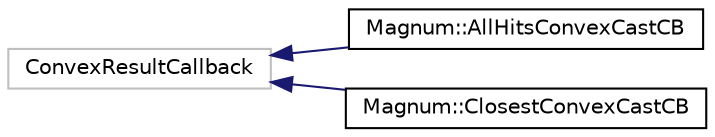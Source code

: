 digraph "圖形化之類別階層"
{
  edge [fontname="Helvetica",fontsize="10",labelfontname="Helvetica",labelfontsize="10"];
  node [fontname="Helvetica",fontsize="10",shape=record];
  rankdir="LR";
  Node1 [label="ConvexResultCallback",height=0.2,width=0.4,color="grey75", fillcolor="white", style="filled"];
  Node1 -> Node2 [dir="back",color="midnightblue",fontsize="10",style="solid",fontname="Helvetica"];
  Node2 [label="Magnum::AllHitsConvexCastCB",height=0.2,width=0.4,color="black", fillcolor="white", style="filled",URL="$struct_magnum_1_1_all_hits_convex_cast_c_b.html",tooltip="AllHitsConvexCastCB. "];
  Node1 -> Node3 [dir="back",color="midnightblue",fontsize="10",style="solid",fontname="Helvetica"];
  Node3 [label="Magnum::ClosestConvexCastCB",height=0.2,width=0.4,color="black", fillcolor="white", style="filled",URL="$struct_magnum_1_1_closest_convex_cast_c_b.html",tooltip="ClosestConvexCastCB. "];
}
